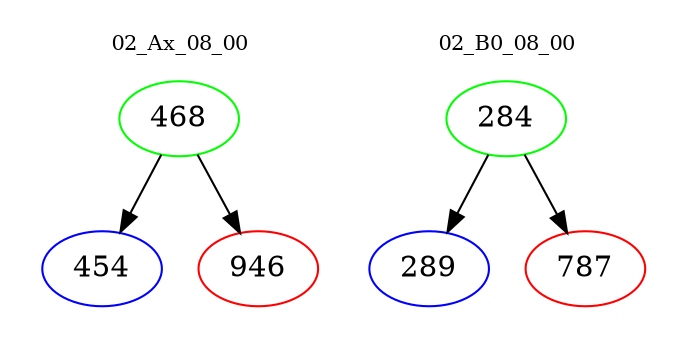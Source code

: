 digraph{
subgraph cluster_0 {
color = white
label = "02_Ax_08_00";
fontsize=10;
T0_468 [label="468", color="green"]
T0_468 -> T0_454 [color="black"]
T0_454 [label="454", color="blue"]
T0_468 -> T0_946 [color="black"]
T0_946 [label="946", color="red"]
}
subgraph cluster_1 {
color = white
label = "02_B0_08_00";
fontsize=10;
T1_284 [label="284", color="green"]
T1_284 -> T1_289 [color="black"]
T1_289 [label="289", color="blue"]
T1_284 -> T1_787 [color="black"]
T1_787 [label="787", color="red"]
}
}
